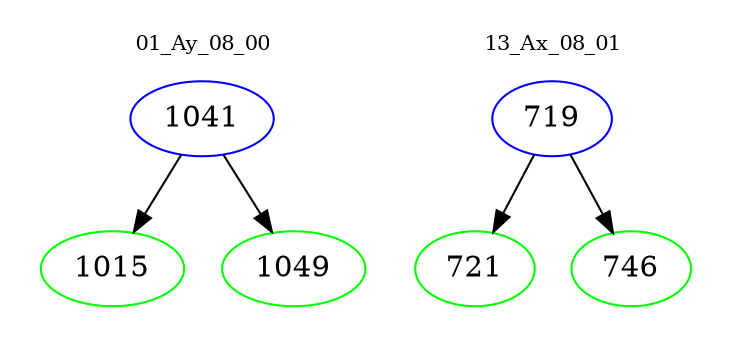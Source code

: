 digraph{
subgraph cluster_0 {
color = white
label = "01_Ay_08_00";
fontsize=10;
T0_1041 [label="1041", color="blue"]
T0_1041 -> T0_1015 [color="black"]
T0_1015 [label="1015", color="green"]
T0_1041 -> T0_1049 [color="black"]
T0_1049 [label="1049", color="green"]
}
subgraph cluster_1 {
color = white
label = "13_Ax_08_01";
fontsize=10;
T1_719 [label="719", color="blue"]
T1_719 -> T1_721 [color="black"]
T1_721 [label="721", color="green"]
T1_719 -> T1_746 [color="black"]
T1_746 [label="746", color="green"]
}
}
